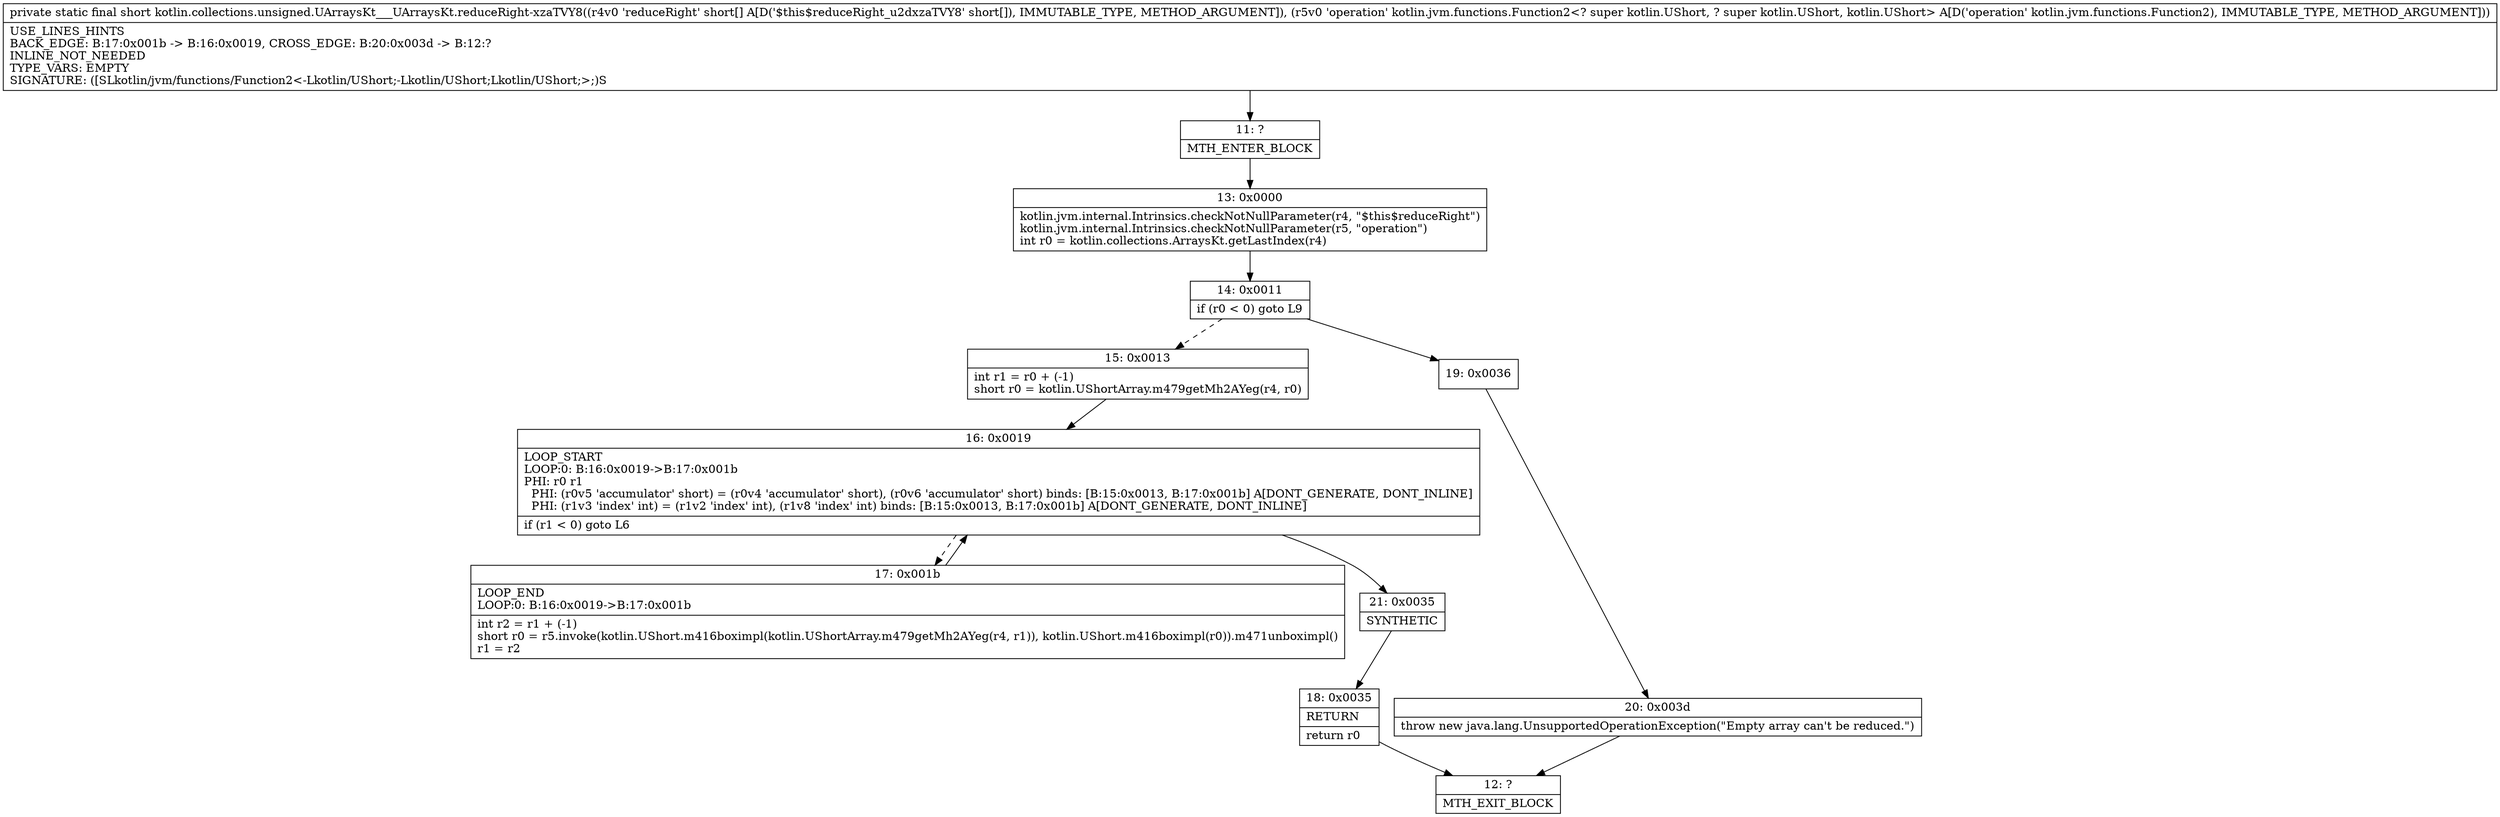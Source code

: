 digraph "CFG forkotlin.collections.unsigned.UArraysKt___UArraysKt.reduceRight\-xzaTVY8([SLkotlin\/jvm\/functions\/Function2;)S" {
Node_11 [shape=record,label="{11\:\ ?|MTH_ENTER_BLOCK\l}"];
Node_13 [shape=record,label="{13\:\ 0x0000|kotlin.jvm.internal.Intrinsics.checkNotNullParameter(r4, \"$this$reduceRight\")\lkotlin.jvm.internal.Intrinsics.checkNotNullParameter(r5, \"operation\")\lint r0 = kotlin.collections.ArraysKt.getLastIndex(r4)\l}"];
Node_14 [shape=record,label="{14\:\ 0x0011|if (r0 \< 0) goto L9\l}"];
Node_15 [shape=record,label="{15\:\ 0x0013|int r1 = r0 + (\-1)\lshort r0 = kotlin.UShortArray.m479getMh2AYeg(r4, r0)\l}"];
Node_16 [shape=record,label="{16\:\ 0x0019|LOOP_START\lLOOP:0: B:16:0x0019\-\>B:17:0x001b\lPHI: r0 r1 \l  PHI: (r0v5 'accumulator' short) = (r0v4 'accumulator' short), (r0v6 'accumulator' short) binds: [B:15:0x0013, B:17:0x001b] A[DONT_GENERATE, DONT_INLINE]\l  PHI: (r1v3 'index' int) = (r1v2 'index' int), (r1v8 'index' int) binds: [B:15:0x0013, B:17:0x001b] A[DONT_GENERATE, DONT_INLINE]\l|if (r1 \< 0) goto L6\l}"];
Node_17 [shape=record,label="{17\:\ 0x001b|LOOP_END\lLOOP:0: B:16:0x0019\-\>B:17:0x001b\l|int r2 = r1 + (\-1)\lshort r0 = r5.invoke(kotlin.UShort.m416boximpl(kotlin.UShortArray.m479getMh2AYeg(r4, r1)), kotlin.UShort.m416boximpl(r0)).m471unboximpl()\lr1 = r2\l}"];
Node_21 [shape=record,label="{21\:\ 0x0035|SYNTHETIC\l}"];
Node_18 [shape=record,label="{18\:\ 0x0035|RETURN\l|return r0\l}"];
Node_12 [shape=record,label="{12\:\ ?|MTH_EXIT_BLOCK\l}"];
Node_19 [shape=record,label="{19\:\ 0x0036}"];
Node_20 [shape=record,label="{20\:\ 0x003d|throw new java.lang.UnsupportedOperationException(\"Empty array can't be reduced.\")\l}"];
MethodNode[shape=record,label="{private static final short kotlin.collections.unsigned.UArraysKt___UArraysKt.reduceRight\-xzaTVY8((r4v0 'reduceRight' short[] A[D('$this$reduceRight_u2dxzaTVY8' short[]), IMMUTABLE_TYPE, METHOD_ARGUMENT]), (r5v0 'operation' kotlin.jvm.functions.Function2\<? super kotlin.UShort, ? super kotlin.UShort, kotlin.UShort\> A[D('operation' kotlin.jvm.functions.Function2), IMMUTABLE_TYPE, METHOD_ARGUMENT]))  | USE_LINES_HINTS\lBACK_EDGE: B:17:0x001b \-\> B:16:0x0019, CROSS_EDGE: B:20:0x003d \-\> B:12:?\lINLINE_NOT_NEEDED\lTYPE_VARS: EMPTY\lSIGNATURE: ([SLkotlin\/jvm\/functions\/Function2\<\-Lkotlin\/UShort;\-Lkotlin\/UShort;Lkotlin\/UShort;\>;)S\l}"];
MethodNode -> Node_11;Node_11 -> Node_13;
Node_13 -> Node_14;
Node_14 -> Node_15[style=dashed];
Node_14 -> Node_19;
Node_15 -> Node_16;
Node_16 -> Node_17[style=dashed];
Node_16 -> Node_21;
Node_17 -> Node_16;
Node_21 -> Node_18;
Node_18 -> Node_12;
Node_19 -> Node_20;
Node_20 -> Node_12;
}


